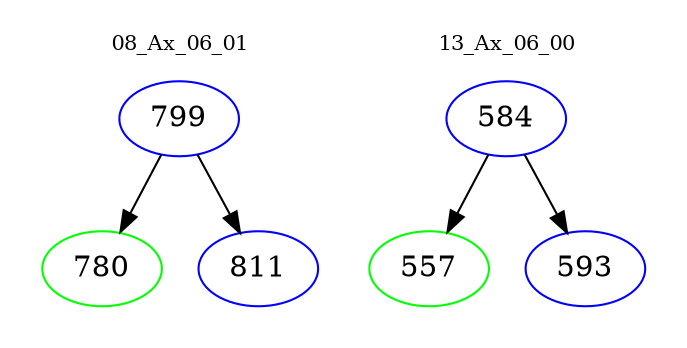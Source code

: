 digraph{
subgraph cluster_0 {
color = white
label = "08_Ax_06_01";
fontsize=10;
T0_799 [label="799", color="blue"]
T0_799 -> T0_780 [color="black"]
T0_780 [label="780", color="green"]
T0_799 -> T0_811 [color="black"]
T0_811 [label="811", color="blue"]
}
subgraph cluster_1 {
color = white
label = "13_Ax_06_00";
fontsize=10;
T1_584 [label="584", color="blue"]
T1_584 -> T1_557 [color="black"]
T1_557 [label="557", color="green"]
T1_584 -> T1_593 [color="black"]
T1_593 [label="593", color="blue"]
}
}
